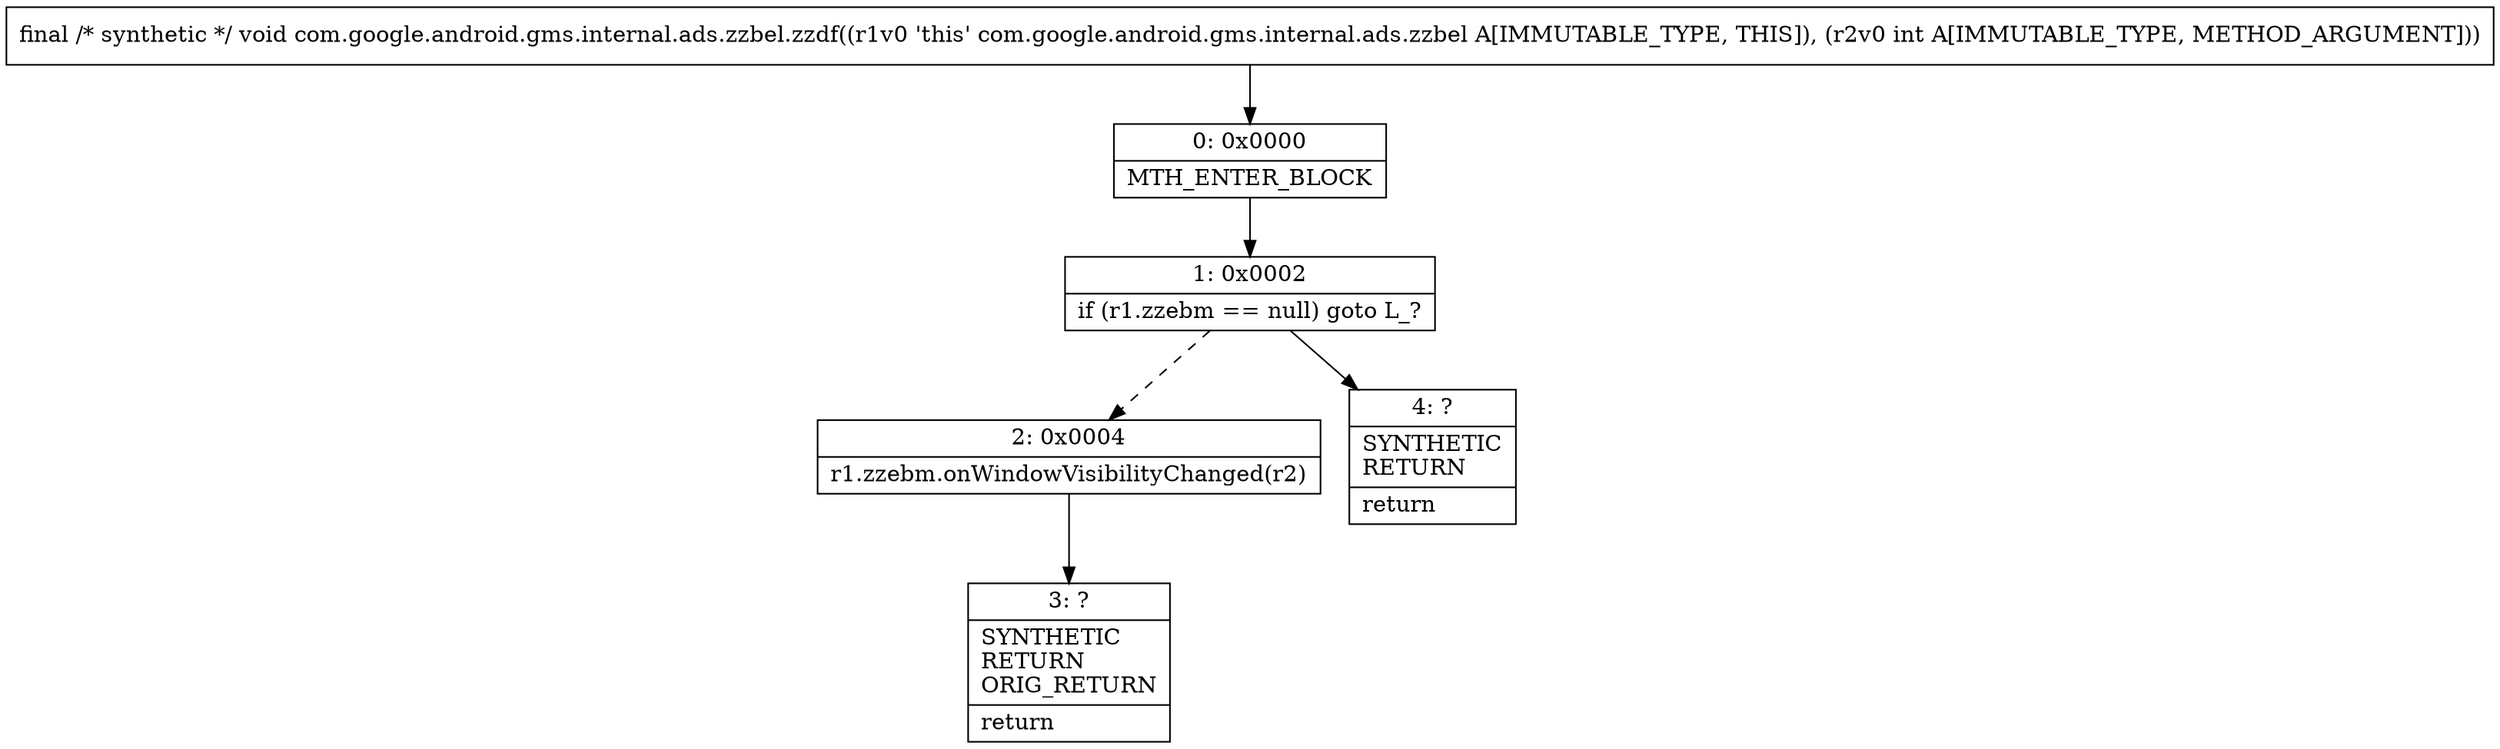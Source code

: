 digraph "CFG forcom.google.android.gms.internal.ads.zzbel.zzdf(I)V" {
Node_0 [shape=record,label="{0\:\ 0x0000|MTH_ENTER_BLOCK\l}"];
Node_1 [shape=record,label="{1\:\ 0x0002|if (r1.zzebm == null) goto L_?\l}"];
Node_2 [shape=record,label="{2\:\ 0x0004|r1.zzebm.onWindowVisibilityChanged(r2)\l}"];
Node_3 [shape=record,label="{3\:\ ?|SYNTHETIC\lRETURN\lORIG_RETURN\l|return\l}"];
Node_4 [shape=record,label="{4\:\ ?|SYNTHETIC\lRETURN\l|return\l}"];
MethodNode[shape=record,label="{final \/* synthetic *\/ void com.google.android.gms.internal.ads.zzbel.zzdf((r1v0 'this' com.google.android.gms.internal.ads.zzbel A[IMMUTABLE_TYPE, THIS]), (r2v0 int A[IMMUTABLE_TYPE, METHOD_ARGUMENT])) }"];
MethodNode -> Node_0;
Node_0 -> Node_1;
Node_1 -> Node_2[style=dashed];
Node_1 -> Node_4;
Node_2 -> Node_3;
}

